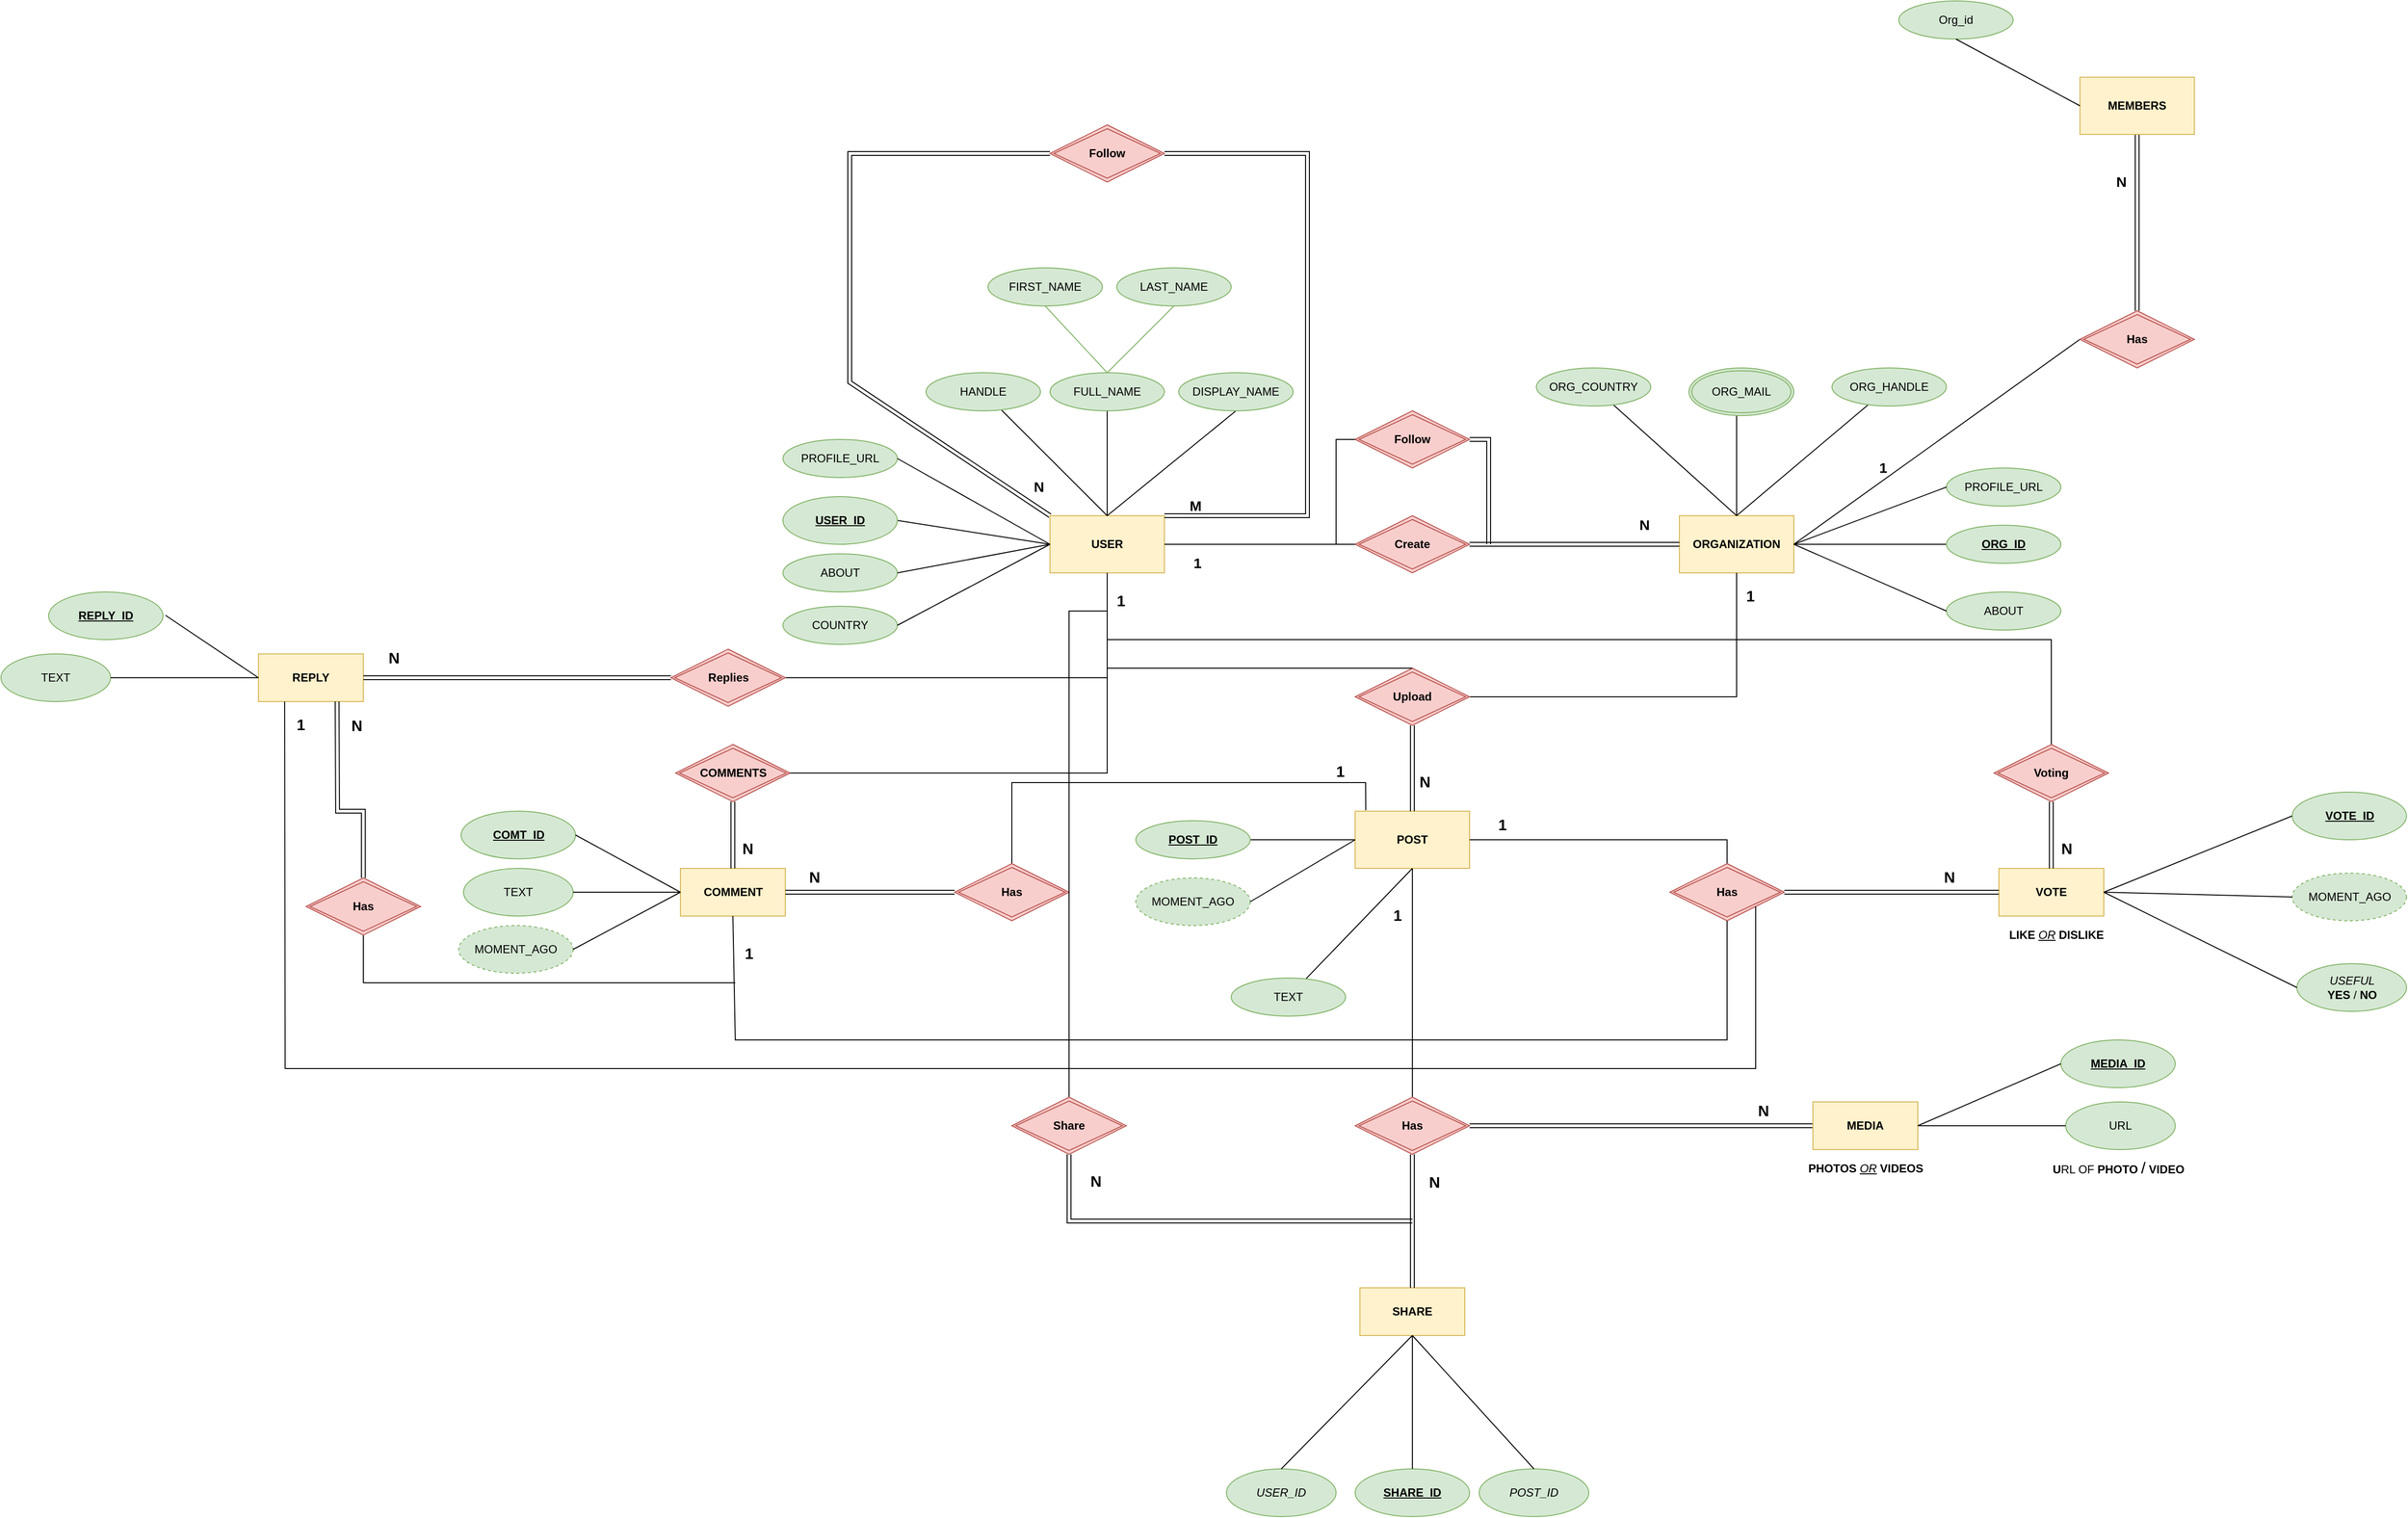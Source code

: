 <mxfile version="21.1.4" type="github">
  <diagram name="Page-1" id="ovaMx1BlKtIJrgPWmryp">
    <mxGraphModel dx="3620" dy="831" grid="1" gridSize="10" guides="1" tooltips="1" connect="1" arrows="1" fold="1" page="1" pageScale="1" pageWidth="1700" pageHeight="1100" background="none" math="0" shadow="0">
      <root>
        <mxCell id="0" />
        <mxCell id="1" parent="0" />
        <mxCell id="cWptr_9K2KnEI4ltxLWX-1" value="USER" style="rounded=0;whiteSpace=wrap;html=1;fillColor=#fff2cc;strokeColor=#d6b656;fontStyle=1" parent="1" vertex="1">
          <mxGeometry x="300" y="560" width="120" height="60" as="geometry" />
        </mxCell>
        <mxCell id="cWptr_9K2KnEI4ltxLWX-2" value="" style="endArrow=none;html=1;rounded=0;" parent="1" target="cWptr_9K2KnEI4ltxLWX-3" edge="1">
          <mxGeometry width="50" height="50" relative="1" as="geometry">
            <mxPoint x="360" y="560" as="sourcePoint" />
            <mxPoint x="360" y="490" as="targetPoint" />
          </mxGeometry>
        </mxCell>
        <mxCell id="cWptr_9K2KnEI4ltxLWX-3" value="FULL_NAME" style="ellipse;whiteSpace=wrap;html=1;fillColor=#d5e8d4;strokeColor=#82b366;" parent="1" vertex="1">
          <mxGeometry x="300" y="410" width="120" height="40" as="geometry" />
        </mxCell>
        <mxCell id="cWptr_9K2KnEI4ltxLWX-4" value="" style="endArrow=none;html=1;rounded=0;exitX=0.5;exitY=0;exitDx=0;exitDy=0;" parent="1" source="cWptr_9K2KnEI4ltxLWX-1" target="cWptr_9K2KnEI4ltxLWX-5" edge="1">
          <mxGeometry width="50" height="50" relative="1" as="geometry">
            <mxPoint x="190" y="610" as="sourcePoint" />
            <mxPoint x="190" y="540" as="targetPoint" />
          </mxGeometry>
        </mxCell>
        <mxCell id="cWptr_9K2KnEI4ltxLWX-5" value="HANDLE" style="ellipse;whiteSpace=wrap;html=1;fillColor=#d5e8d4;strokeColor=#82b366;" parent="1" vertex="1">
          <mxGeometry x="170" y="410" width="120" height="40" as="geometry" />
        </mxCell>
        <mxCell id="cWptr_9K2KnEI4ltxLWX-6" value="" style="endArrow=none;html=1;rounded=0;entryX=0.5;entryY=1;entryDx=0;entryDy=0;" parent="1" target="cWptr_9K2KnEI4ltxLWX-7" edge="1">
          <mxGeometry width="50" height="50" relative="1" as="geometry">
            <mxPoint x="360" y="560" as="sourcePoint" />
            <mxPoint x="488.444" y="448.665" as="targetPoint" />
          </mxGeometry>
        </mxCell>
        <mxCell id="cWptr_9K2KnEI4ltxLWX-7" value="DISPLAY_NAME" style="ellipse;whiteSpace=wrap;html=1;fillColor=#d5e8d4;strokeColor=#82b366;" parent="1" vertex="1">
          <mxGeometry x="435" y="410" width="120" height="40" as="geometry" />
        </mxCell>
        <mxCell id="cWptr_9K2KnEI4ltxLWX-9" value="ORGANIZATION" style="rounded=0;whiteSpace=wrap;html=1;fillColor=#fff2cc;strokeColor=#d6b656;fontStyle=1" parent="1" vertex="1">
          <mxGeometry x="960" y="560" width="120" height="60" as="geometry" />
        </mxCell>
        <mxCell id="cWptr_9K2KnEI4ltxLWX-15" value="" style="endArrow=none;html=1;rounded=0;entryX=1;entryY=0.5;entryDx=0;entryDy=0;exitX=0;exitY=0.5;exitDx=0;exitDy=0;" parent="1" source="cWptr_9K2KnEI4ltxLWX-1" target="cWptr_9K2KnEI4ltxLWX-98" edge="1">
          <mxGeometry width="50" height="50" relative="1" as="geometry">
            <mxPoint x="290" y="590" as="sourcePoint" />
            <mxPoint x="140" y="560" as="targetPoint" />
          </mxGeometry>
        </mxCell>
        <mxCell id="cWptr_9K2KnEI4ltxLWX-17" value="" style="endArrow=none;html=1;rounded=0;" parent="1" target="cWptr_9K2KnEI4ltxLWX-18" edge="1">
          <mxGeometry width="50" height="50" relative="1" as="geometry">
            <mxPoint x="1020" y="560" as="sourcePoint" />
            <mxPoint x="880" y="490" as="targetPoint" />
          </mxGeometry>
        </mxCell>
        <mxCell id="cWptr_9K2KnEI4ltxLWX-18" value="ORG_COUNTRY" style="ellipse;whiteSpace=wrap;html=1;fillColor=#d5e8d4;strokeColor=#82b366;" parent="1" vertex="1">
          <mxGeometry x="810" y="405" width="120" height="40" as="geometry" />
        </mxCell>
        <mxCell id="cWptr_9K2KnEI4ltxLWX-19" value="" style="endArrow=none;html=1;rounded=0;exitX=0.5;exitY=0;exitDx=0;exitDy=0;" parent="1" source="cWptr_9K2KnEI4ltxLWX-9" edge="1">
          <mxGeometry width="50" height="50" relative="1" as="geometry">
            <mxPoint x="1020" y="550" as="sourcePoint" />
            <mxPoint x="1020" y="450" as="targetPoint" />
          </mxGeometry>
        </mxCell>
        <mxCell id="cWptr_9K2KnEI4ltxLWX-21" value="" style="endArrow=none;html=1;rounded=0;exitX=0.5;exitY=0;exitDx=0;exitDy=0;" parent="1" source="cWptr_9K2KnEI4ltxLWX-9" target="cWptr_9K2KnEI4ltxLWX-22" edge="1">
          <mxGeometry width="50" height="50" relative="1" as="geometry">
            <mxPoint x="620" y="570" as="sourcePoint" />
            <mxPoint x="760" y="500" as="targetPoint" />
          </mxGeometry>
        </mxCell>
        <mxCell id="cWptr_9K2KnEI4ltxLWX-22" value="ORG_HANDLE" style="ellipse;whiteSpace=wrap;html=1;fillColor=#d5e8d4;strokeColor=#82b366;" parent="1" vertex="1">
          <mxGeometry x="1120" y="405" width="120" height="40" as="geometry" />
        </mxCell>
        <mxCell id="cWptr_9K2KnEI4ltxLWX-25" value="" style="endArrow=none;html=1;rounded=0;entryX=0;entryY=0.5;entryDx=0;entryDy=0;exitX=1;exitY=0.5;exitDx=0;exitDy=0;" parent="1" source="cWptr_9K2KnEI4ltxLWX-9" target="cWptr_9K2KnEI4ltxLWX-26" edge="1">
          <mxGeometry width="50" height="50" relative="1" as="geometry">
            <mxPoint x="1130" y="580" as="sourcePoint" />
            <mxPoint x="1130" y="930" as="targetPoint" />
          </mxGeometry>
        </mxCell>
        <mxCell id="cWptr_9K2KnEI4ltxLWX-26" value="&lt;u&gt;ORG_ID&lt;/u&gt;" style="ellipse;whiteSpace=wrap;html=1;fillColor=#d5e8d4;strokeColor=#82b366;fontStyle=1" parent="1" vertex="1">
          <mxGeometry x="1240" y="570" width="120" height="40" as="geometry" />
        </mxCell>
        <mxCell id="cWptr_9K2KnEI4ltxLWX-49" value="POST" style="rounded=0;whiteSpace=wrap;html=1;fillColor=#fff2cc;strokeColor=#d6b656;fontStyle=1" parent="1" vertex="1">
          <mxGeometry x="620" y="870" width="120" height="60" as="geometry" />
        </mxCell>
        <mxCell id="cWptr_9K2KnEI4ltxLWX-50" value="" style="endArrow=none;html=1;rounded=0;entryX=1;entryY=0.5;entryDx=0;entryDy=0;exitX=0;exitY=0.5;exitDx=0;exitDy=0;" parent="1" target="cWptr_9K2KnEI4ltxLWX-51" edge="1">
          <mxGeometry width="50" height="50" relative="1" as="geometry">
            <mxPoint x="620" y="900" as="sourcePoint" />
            <mxPoint x="660" y="1100" as="targetPoint" />
          </mxGeometry>
        </mxCell>
        <mxCell id="cWptr_9K2KnEI4ltxLWX-51" value="&lt;u&gt;POST_ID&lt;/u&gt;" style="ellipse;whiteSpace=wrap;html=1;fillColor=#d5e8d4;strokeColor=#82b366;fontStyle=1" parent="1" vertex="1">
          <mxGeometry x="390" y="880" width="120" height="40" as="geometry" />
        </mxCell>
        <mxCell id="cWptr_9K2KnEI4ltxLWX-54" value="" style="endArrow=none;html=1;rounded=0;exitX=0.5;exitY=1;exitDx=0;exitDy=0;" parent="1" source="cWptr_9K2KnEI4ltxLWX-49" target="cWptr_9K2KnEI4ltxLWX-55" edge="1">
          <mxGeometry width="50" height="50" relative="1" as="geometry">
            <mxPoint x="880" y="1050" as="sourcePoint" />
            <mxPoint x="820" y="1030" as="targetPoint" />
          </mxGeometry>
        </mxCell>
        <mxCell id="cWptr_9K2KnEI4ltxLWX-55" value="TEXT" style="ellipse;whiteSpace=wrap;html=1;fillColor=#d5e8d4;strokeColor=#82b366;" parent="1" vertex="1">
          <mxGeometry x="490" y="1045" width="120" height="40" as="geometry" />
        </mxCell>
        <mxCell id="cWptr_9K2KnEI4ltxLWX-64" value="" style="endArrow=none;html=1;rounded=0;exitX=1;exitY=0.5;exitDx=0;exitDy=0;" parent="1" source="cWptr_9K2KnEI4ltxLWX-79" edge="1">
          <mxGeometry width="50" height="50" relative="1" as="geometry">
            <mxPoint x="610" y="750" as="sourcePoint" />
            <mxPoint x="1020" y="620" as="targetPoint" />
            <Array as="points">
              <mxPoint x="1020" y="750" />
            </Array>
          </mxGeometry>
        </mxCell>
        <mxCell id="cWptr_9K2KnEI4ltxLWX-69" value="ORG_MAIL" style="ellipse;shape=doubleEllipse;margin=3;whiteSpace=wrap;html=1;align=center;fillColor=#d5e8d4;strokeColor=#82b366;" parent="1" vertex="1">
          <mxGeometry x="970" y="405" width="110" height="50" as="geometry" />
        </mxCell>
        <mxCell id="cWptr_9K2KnEI4ltxLWX-70" value="" style="shape=link;html=1;rounded=0;exitX=1;exitY=0.5;exitDx=0;exitDy=0;" parent="1" source="cWptr_9K2KnEI4ltxLWX-81" edge="1">
          <mxGeometry relative="1" as="geometry">
            <mxPoint x="850" y="590" as="sourcePoint" />
            <mxPoint x="960" y="590" as="targetPoint" />
          </mxGeometry>
        </mxCell>
        <mxCell id="cWptr_9K2KnEI4ltxLWX-71" value="N" style="resizable=0;html=1;whiteSpace=wrap;align=right;verticalAlign=bottom;fontSize=15;fontStyle=1" parent="cWptr_9K2KnEI4ltxLWX-70" connectable="0" vertex="1">
          <mxGeometry x="1" relative="1" as="geometry">
            <mxPoint x="-30" y="-10" as="offset" />
          </mxGeometry>
        </mxCell>
        <mxCell id="cWptr_9K2KnEI4ltxLWX-72" value="" style="shape=link;html=1;rounded=0;exitX=0.5;exitY=1;exitDx=0;exitDy=0;entryX=0.5;entryY=0;entryDx=0;entryDy=0;" parent="1" source="cWptr_9K2KnEI4ltxLWX-79" target="cWptr_9K2KnEI4ltxLWX-49" edge="1">
          <mxGeometry relative="1" as="geometry">
            <mxPoint x="680" y="800" as="sourcePoint" />
            <mxPoint x="900" y="850" as="targetPoint" />
          </mxGeometry>
        </mxCell>
        <mxCell id="cWptr_9K2KnEI4ltxLWX-73" value="N" style="resizable=0;html=1;whiteSpace=wrap;align=right;verticalAlign=bottom;fontSize=16;fontStyle=1" parent="cWptr_9K2KnEI4ltxLWX-72" connectable="0" vertex="1">
          <mxGeometry x="1" relative="1" as="geometry">
            <mxPoint x="20" y="-20" as="offset" />
          </mxGeometry>
        </mxCell>
        <mxCell id="cWptr_9K2KnEI4ltxLWX-74" value="FIRST_NAME" style="ellipse;whiteSpace=wrap;html=1;fillColor=#d5e8d4;strokeColor=#82b366;" parent="1" vertex="1">
          <mxGeometry x="235" y="300" width="120" height="40" as="geometry" />
        </mxCell>
        <mxCell id="cWptr_9K2KnEI4ltxLWX-75" value="LAST_NAME" style="ellipse;whiteSpace=wrap;html=1;fillColor=#d5e8d4;strokeColor=#82b366;" parent="1" vertex="1">
          <mxGeometry x="370" y="300" width="120" height="40" as="geometry" />
        </mxCell>
        <mxCell id="cWptr_9K2KnEI4ltxLWX-77" value="" style="endArrow=none;html=1;rounded=0;entryX=0.5;entryY=1;entryDx=0;entryDy=0;exitX=0.5;exitY=0;exitDx=0;exitDy=0;fillColor=#d5e8d4;strokeColor=#82b366;" parent="1" source="cWptr_9K2KnEI4ltxLWX-3" target="cWptr_9K2KnEI4ltxLWX-75" edge="1">
          <mxGeometry width="50" height="50" relative="1" as="geometry">
            <mxPoint x="540" y="350" as="sourcePoint" />
            <mxPoint x="430" y="350" as="targetPoint" />
          </mxGeometry>
        </mxCell>
        <mxCell id="cWptr_9K2KnEI4ltxLWX-78" value="" style="endArrow=none;html=1;rounded=0;entryX=0.5;entryY=1;entryDx=0;entryDy=0;fillColor=#d5e8d4;strokeColor=#82b366;" parent="1" target="cWptr_9K2KnEI4ltxLWX-74" edge="1">
          <mxGeometry width="50" height="50" relative="1" as="geometry">
            <mxPoint x="360" y="410" as="sourcePoint" />
            <mxPoint x="440" y="350" as="targetPoint" />
          </mxGeometry>
        </mxCell>
        <mxCell id="cWptr_9K2KnEI4ltxLWX-79" value="&lt;b&gt;Upload&lt;/b&gt;" style="shape=rhombus;double=1;perimeter=rhombusPerimeter;whiteSpace=wrap;html=1;align=center;fillColor=#f8cecc;strokeColor=#b85450;" parent="1" vertex="1">
          <mxGeometry x="620" y="720" width="120" height="60" as="geometry" />
        </mxCell>
        <mxCell id="cWptr_9K2KnEI4ltxLWX-81" value="Create" style="shape=rhombus;double=1;perimeter=rhombusPerimeter;whiteSpace=wrap;html=1;align=center;fillColor=#f8cecc;strokeColor=#b85450;fontStyle=1" parent="1" vertex="1">
          <mxGeometry x="620" y="560" width="120" height="60" as="geometry" />
        </mxCell>
        <mxCell id="cWptr_9K2KnEI4ltxLWX-83" value="" style="endArrow=none;html=1;rounded=0;exitX=0.5;exitY=1;exitDx=0;exitDy=0;entryX=0.5;entryY=0;entryDx=0;entryDy=0;" parent="1" source="cWptr_9K2KnEI4ltxLWX-1" target="cWptr_9K2KnEI4ltxLWX-79" edge="1">
          <mxGeometry relative="1" as="geometry">
            <mxPoint x="400" y="695" as="sourcePoint" />
            <mxPoint x="560" y="695" as="targetPoint" />
            <Array as="points">
              <mxPoint x="360" y="720" />
            </Array>
          </mxGeometry>
        </mxCell>
        <mxCell id="cWptr_9K2KnEI4ltxLWX-84" value="1" style="resizable=0;html=1;whiteSpace=wrap;align=right;verticalAlign=bottom;fontSize=16;fontStyle=1" parent="cWptr_9K2KnEI4ltxLWX-83" connectable="0" vertex="1">
          <mxGeometry x="1" relative="1" as="geometry">
            <mxPoint x="-300" y="-60" as="offset" />
          </mxGeometry>
        </mxCell>
        <mxCell id="cWptr_9K2KnEI4ltxLWX-85" value="" style="endArrow=none;html=1;rounded=0;exitX=1;exitY=0.5;exitDx=0;exitDy=0;entryX=0;entryY=0.5;entryDx=0;entryDy=0;" parent="1" source="cWptr_9K2KnEI4ltxLWX-1" target="cWptr_9K2KnEI4ltxLWX-81" edge="1">
          <mxGeometry relative="1" as="geometry">
            <mxPoint x="494.62" y="630" as="sourcePoint" />
            <mxPoint x="494.62" y="730" as="targetPoint" />
          </mxGeometry>
        </mxCell>
        <mxCell id="cWptr_9K2KnEI4ltxLWX-86" value="1" style="resizable=0;html=1;whiteSpace=wrap;align=right;verticalAlign=bottom;fontSize=15;fontStyle=1" parent="cWptr_9K2KnEI4ltxLWX-85" connectable="0" vertex="1">
          <mxGeometry x="1" relative="1" as="geometry">
            <mxPoint x="-160" y="30" as="offset" />
          </mxGeometry>
        </mxCell>
        <mxCell id="cWptr_9K2KnEI4ltxLWX-87" value="PROFILE_URL" style="ellipse;whiteSpace=wrap;html=1;fillColor=#d5e8d4;strokeColor=#82b366;" parent="1" vertex="1">
          <mxGeometry x="20" y="480" width="120" height="40" as="geometry" />
        </mxCell>
        <mxCell id="cWptr_9K2KnEI4ltxLWX-88" value="" style="endArrow=none;html=1;rounded=0;entryX=1;entryY=0.5;entryDx=0;entryDy=0;" parent="1" target="cWptr_9K2KnEI4ltxLWX-87" edge="1">
          <mxGeometry width="50" height="50" relative="1" as="geometry">
            <mxPoint x="300" y="590" as="sourcePoint" />
            <mxPoint x="180" y="520" as="targetPoint" />
          </mxGeometry>
        </mxCell>
        <mxCell id="cWptr_9K2KnEI4ltxLWX-89" value="PROFILE_URL" style="ellipse;whiteSpace=wrap;html=1;fillColor=#d5e8d4;strokeColor=#82b366;" parent="1" vertex="1">
          <mxGeometry x="1240" y="510" width="120" height="40" as="geometry" />
        </mxCell>
        <mxCell id="cWptr_9K2KnEI4ltxLWX-90" value="" style="endArrow=none;html=1;rounded=0;entryX=0;entryY=0.5;entryDx=0;entryDy=0;exitX=1;exitY=0.5;exitDx=0;exitDy=0;" parent="1" source="cWptr_9K2KnEI4ltxLWX-9" target="cWptr_9K2KnEI4ltxLWX-89" edge="1">
          <mxGeometry width="50" height="50" relative="1" as="geometry">
            <mxPoint x="1460" y="580" as="sourcePoint" />
            <mxPoint x="1340" y="510" as="targetPoint" />
          </mxGeometry>
        </mxCell>
        <mxCell id="cWptr_9K2KnEI4ltxLWX-91" value="MOMENT_AGO" style="ellipse;whiteSpace=wrap;html=1;align=center;dashed=1;fillColor=#d5e8d4;strokeColor=#82b366;" parent="1" vertex="1">
          <mxGeometry x="390" y="940" width="120" height="50" as="geometry" />
        </mxCell>
        <mxCell id="cWptr_9K2KnEI4ltxLWX-92" value="" style="endArrow=none;html=1;rounded=0;entryX=1;entryY=0.5;entryDx=0;entryDy=0;" parent="1" target="cWptr_9K2KnEI4ltxLWX-91" edge="1">
          <mxGeometry width="50" height="50" relative="1" as="geometry">
            <mxPoint x="620" y="900" as="sourcePoint" />
            <mxPoint x="520" y="910" as="targetPoint" />
          </mxGeometry>
        </mxCell>
        <mxCell id="cWptr_9K2KnEI4ltxLWX-93" value="ABOUT" style="ellipse;whiteSpace=wrap;html=1;fillColor=#d5e8d4;strokeColor=#82b366;" parent="1" vertex="1">
          <mxGeometry x="20" y="600" width="120" height="40" as="geometry" />
        </mxCell>
        <mxCell id="cWptr_9K2KnEI4ltxLWX-94" value="" style="endArrow=none;html=1;rounded=0;entryX=1;entryY=0.5;entryDx=0;entryDy=0;exitX=0;exitY=0.5;exitDx=0;exitDy=0;" parent="1" source="cWptr_9K2KnEI4ltxLWX-1" target="cWptr_9K2KnEI4ltxLWX-93" edge="1">
          <mxGeometry width="50" height="50" relative="1" as="geometry">
            <mxPoint x="300" y="710" as="sourcePoint" />
            <mxPoint x="180" y="640" as="targetPoint" />
          </mxGeometry>
        </mxCell>
        <mxCell id="cWptr_9K2KnEI4ltxLWX-95" value="ABOUT" style="ellipse;whiteSpace=wrap;html=1;fillColor=#d5e8d4;strokeColor=#82b366;" parent="1" vertex="1">
          <mxGeometry x="1240" y="640" width="120" height="40" as="geometry" />
        </mxCell>
        <mxCell id="cWptr_9K2KnEI4ltxLWX-96" value="" style="endArrow=none;html=1;rounded=0;entryX=0;entryY=0.5;entryDx=0;entryDy=0;" parent="1" target="cWptr_9K2KnEI4ltxLWX-95" edge="1">
          <mxGeometry width="50" height="50" relative="1" as="geometry">
            <mxPoint x="1080" y="590" as="sourcePoint" />
            <mxPoint x="1350" y="640" as="targetPoint" />
          </mxGeometry>
        </mxCell>
        <mxCell id="cWptr_9K2KnEI4ltxLWX-97" value="COUNTRY" style="ellipse;whiteSpace=wrap;html=1;fillColor=#d5e8d4;strokeColor=#82b366;" parent="1" vertex="1">
          <mxGeometry x="20" y="655" width="120" height="40" as="geometry" />
        </mxCell>
        <mxCell id="cWptr_9K2KnEI4ltxLWX-98" value="USER_ID" style="ellipse;whiteSpace=wrap;html=1;align=center;fontStyle=5;fillColor=#d5e8d4;strokeColor=#82b366;" parent="1" vertex="1">
          <mxGeometry x="20" y="540" width="120" height="50" as="geometry" />
        </mxCell>
        <mxCell id="cWptr_9K2KnEI4ltxLWX-99" value="" style="endArrow=none;html=1;rounded=0;entryX=1;entryY=0.5;entryDx=0;entryDy=0;" parent="1" target="cWptr_9K2KnEI4ltxLWX-97" edge="1">
          <mxGeometry width="50" height="50" relative="1" as="geometry">
            <mxPoint x="300" y="590" as="sourcePoint" />
            <mxPoint x="150" y="630" as="targetPoint" />
          </mxGeometry>
        </mxCell>
        <mxCell id="p4hdSAo7ATjIJQ8qtVKv-2" value="COMMENT" style="whiteSpace=wrap;html=1;align=center;fontStyle=1;fillColor=#fff2cc;strokeColor=#d6b656;" parent="1" vertex="1">
          <mxGeometry x="-87.5" y="930" width="110" height="50" as="geometry" />
        </mxCell>
        <mxCell id="p4hdSAo7ATjIJQ8qtVKv-3" value="TEXT" style="ellipse;whiteSpace=wrap;html=1;align=center;fontStyle=0;fillColor=#d5e8d4;strokeColor=#82b366;" parent="1" vertex="1">
          <mxGeometry x="-315" y="930" width="115" height="50" as="geometry" />
        </mxCell>
        <mxCell id="p4hdSAo7ATjIJQ8qtVKv-4" value="COMT_ID" style="ellipse;whiteSpace=wrap;html=1;align=center;fontStyle=5;fillColor=#d5e8d4;strokeColor=#82b366;" parent="1" vertex="1">
          <mxGeometry x="-317.5" y="870" width="120" height="50" as="geometry" />
        </mxCell>
        <mxCell id="p4hdSAo7ATjIJQ8qtVKv-6" value="MOMENT_AGO" style="ellipse;whiteSpace=wrap;html=1;align=center;dashed=1;fillColor=#d5e8d4;strokeColor=#82b366;fontStyle=0" parent="1" vertex="1">
          <mxGeometry x="-320" y="990" width="120" height="50" as="geometry" />
        </mxCell>
        <mxCell id="p4hdSAo7ATjIJQ8qtVKv-7" value="" style="endArrow=none;html=1;rounded=0;entryX=0;entryY=0.5;entryDx=0;entryDy=0;exitX=1;exitY=0.5;exitDx=0;exitDy=0;" parent="1" source="p4hdSAo7ATjIJQ8qtVKv-4" target="p4hdSAo7ATjIJQ8qtVKv-2" edge="1">
          <mxGeometry relative="1" as="geometry">
            <mxPoint x="-167.5" y="894.5" as="sourcePoint" />
            <mxPoint x="-7.5" y="894.5" as="targetPoint" />
          </mxGeometry>
        </mxCell>
        <mxCell id="p4hdSAo7ATjIJQ8qtVKv-8" value="" style="endArrow=none;html=1;rounded=0;entryX=0;entryY=0.5;entryDx=0;entryDy=0;exitX=1;exitY=0.5;exitDx=0;exitDy=0;" parent="1" source="p4hdSAo7ATjIJQ8qtVKv-3" target="p4hdSAo7ATjIJQ8qtVKv-2" edge="1">
          <mxGeometry relative="1" as="geometry">
            <mxPoint x="-177.5" y="964.5" as="sourcePoint" />
            <mxPoint x="-92.5" y="960" as="targetPoint" />
          </mxGeometry>
        </mxCell>
        <mxCell id="p4hdSAo7ATjIJQ8qtVKv-10" value="" style="endArrow=none;html=1;rounded=0;entryX=0;entryY=0.5;entryDx=0;entryDy=0;exitX=1;exitY=0.5;exitDx=0;exitDy=0;" parent="1" source="p4hdSAo7ATjIJQ8qtVKv-6" target="p4hdSAo7ATjIJQ8qtVKv-2" edge="1">
          <mxGeometry relative="1" as="geometry">
            <mxPoint x="-170" y="1014.5" as="sourcePoint" />
            <mxPoint x="-85" y="1010" as="targetPoint" />
          </mxGeometry>
        </mxCell>
        <mxCell id="p4hdSAo7ATjIJQ8qtVKv-14" value="COMMENTS" style="shape=rhombus;double=1;perimeter=rhombusPerimeter;whiteSpace=wrap;html=1;align=center;fillColor=#f8cecc;strokeColor=#b85450;fontStyle=1" parent="1" vertex="1">
          <mxGeometry x="-92.5" y="800" width="120" height="60" as="geometry" />
        </mxCell>
        <mxCell id="p4hdSAo7ATjIJQ8qtVKv-15" value="" style="shape=link;html=1;rounded=0;exitX=0.5;exitY=0;exitDx=0;exitDy=0;entryX=0.5;entryY=1;entryDx=0;entryDy=0;" parent="1" source="p4hdSAo7ATjIJQ8qtVKv-2" target="p4hdSAo7ATjIJQ8qtVKv-14" edge="1">
          <mxGeometry relative="1" as="geometry">
            <mxPoint x="50" y="760" as="sourcePoint" />
            <mxPoint x="210" y="760" as="targetPoint" />
          </mxGeometry>
        </mxCell>
        <mxCell id="p4hdSAo7ATjIJQ8qtVKv-16" value="N" style="resizable=0;html=1;whiteSpace=wrap;align=right;verticalAlign=bottom;fontSize=16;fontStyle=1" parent="p4hdSAo7ATjIJQ8qtVKv-15" connectable="0" vertex="1">
          <mxGeometry x="1" relative="1" as="geometry">
            <mxPoint x="23" y="60" as="offset" />
          </mxGeometry>
        </mxCell>
        <mxCell id="p4hdSAo7ATjIJQ8qtVKv-18" value="" style="endArrow=none;html=1;rounded=0;exitX=1;exitY=0.5;exitDx=0;exitDy=0;" parent="1" source="p4hdSAo7ATjIJQ8qtVKv-14" edge="1">
          <mxGeometry relative="1" as="geometry">
            <mxPoint x="30" y="830" as="sourcePoint" />
            <mxPoint x="360" y="720" as="targetPoint" />
            <Array as="points">
              <mxPoint x="330" y="830" />
              <mxPoint x="360" y="830" />
            </Array>
          </mxGeometry>
        </mxCell>
        <mxCell id="p4hdSAo7ATjIJQ8qtVKv-24" value="" style="endArrow=none;html=1;rounded=0;entryX=0.093;entryY=-0.017;entryDx=0;entryDy=0;entryPerimeter=0;exitX=0.5;exitY=0;exitDx=0;exitDy=0;" parent="1" source="p4hdSAo7ATjIJQ8qtVKv-26" target="cWptr_9K2KnEI4ltxLWX-49" edge="1">
          <mxGeometry relative="1" as="geometry">
            <mxPoint x="260" y="880" as="sourcePoint" />
            <mxPoint x="630" y="870" as="targetPoint" />
            <Array as="points">
              <mxPoint x="260" y="840" />
              <mxPoint x="430" y="840" />
              <mxPoint x="631" y="840" />
            </Array>
          </mxGeometry>
        </mxCell>
        <mxCell id="p4hdSAo7ATjIJQ8qtVKv-25" value="1" style="resizable=0;html=1;whiteSpace=wrap;align=right;verticalAlign=bottom;fontSize=16;fontStyle=1" parent="p4hdSAo7ATjIJQ8qtVKv-24" connectable="0" vertex="1">
          <mxGeometry x="1" relative="1" as="geometry">
            <mxPoint x="-21" y="-29" as="offset" />
          </mxGeometry>
        </mxCell>
        <mxCell id="p4hdSAo7ATjIJQ8qtVKv-26" value="Has" style="shape=rhombus;double=1;perimeter=rhombusPerimeter;whiteSpace=wrap;html=1;align=center;fillColor=#f8cecc;strokeColor=#b85450;fontStyle=1" parent="1" vertex="1">
          <mxGeometry x="200" y="925" width="120" height="60" as="geometry" />
        </mxCell>
        <mxCell id="p4hdSAo7ATjIJQ8qtVKv-28" value="" style="shape=link;html=1;rounded=0;exitX=0;exitY=0.5;exitDx=0;exitDy=0;entryX=1;entryY=0.5;entryDx=0;entryDy=0;" parent="1" source="p4hdSAo7ATjIJQ8qtVKv-26" target="p4hdSAo7ATjIJQ8qtVKv-2" edge="1">
          <mxGeometry relative="1" as="geometry">
            <mxPoint x="-22" y="940" as="sourcePoint" />
            <mxPoint x="-22" y="870" as="targetPoint" />
          </mxGeometry>
        </mxCell>
        <mxCell id="p4hdSAo7ATjIJQ8qtVKv-29" value="N" style="resizable=0;html=1;whiteSpace=wrap;align=right;verticalAlign=bottom;fontSize=16;fontStyle=1" parent="p4hdSAo7ATjIJQ8qtVKv-28" connectable="0" vertex="1">
          <mxGeometry x="1" relative="1" as="geometry">
            <mxPoint x="38" y="-5" as="offset" />
          </mxGeometry>
        </mxCell>
        <mxCell id="p4hdSAo7ATjIJQ8qtVKv-30" value="" style="endArrow=none;html=1;rounded=0;entryX=0.5;entryY=0;entryDx=0;entryDy=0;" parent="1" target="p4hdSAo7ATjIJQ8qtVKv-39" edge="1">
          <mxGeometry relative="1" as="geometry">
            <mxPoint x="360" y="690" as="sourcePoint" />
            <mxPoint x="1070" y="800" as="targetPoint" />
            <Array as="points">
              <mxPoint x="390" y="690" />
              <mxPoint x="860" y="690" />
              <mxPoint x="1350" y="690" />
            </Array>
          </mxGeometry>
        </mxCell>
        <mxCell id="p4hdSAo7ATjIJQ8qtVKv-31" value="1" style="resizable=0;html=1;whiteSpace=wrap;align=right;verticalAlign=bottom;fontSize=16;fontStyle=1" parent="p4hdSAo7ATjIJQ8qtVKv-30" connectable="0" vertex="1">
          <mxGeometry x="1" relative="1" as="geometry">
            <mxPoint x="-310" y="-145" as="offset" />
          </mxGeometry>
        </mxCell>
        <mxCell id="p4hdSAo7ATjIJQ8qtVKv-32" value="VOTE" style="whiteSpace=wrap;html=1;align=center;fillColor=#fff2cc;strokeColor=#d6b656;fontStyle=1" parent="1" vertex="1">
          <mxGeometry x="1295" y="930" width="110" height="50" as="geometry" />
        </mxCell>
        <mxCell id="p4hdSAo7ATjIJQ8qtVKv-33" value="&lt;i&gt;USEFUL&lt;/i&gt;&lt;br&gt;&lt;b&gt;YES&amp;nbsp;&lt;/b&gt;/&amp;nbsp;&lt;b&gt;NO&lt;/b&gt;" style="ellipse;whiteSpace=wrap;html=1;align=center;fillColor=#d5e8d4;strokeColor=#82b366;" parent="1" vertex="1">
          <mxGeometry x="1607.5" y="1030" width="115" height="50" as="geometry" />
        </mxCell>
        <mxCell id="p4hdSAo7ATjIJQ8qtVKv-34" value="VOTE_ID" style="ellipse;whiteSpace=wrap;html=1;align=center;fontStyle=5;fillColor=#d5e8d4;strokeColor=#82b366;" parent="1" vertex="1">
          <mxGeometry x="1602.5" y="850" width="120" height="50" as="geometry" />
        </mxCell>
        <mxCell id="p4hdSAo7ATjIJQ8qtVKv-35" value="MOMENT_AGO" style="ellipse;whiteSpace=wrap;html=1;align=center;dashed=1;fillColor=#d5e8d4;strokeColor=#82b366;" parent="1" vertex="1">
          <mxGeometry x="1602.5" y="935" width="120" height="50" as="geometry" />
        </mxCell>
        <mxCell id="p4hdSAo7ATjIJQ8qtVKv-36" value="" style="endArrow=none;html=1;rounded=0;entryX=1;entryY=0.5;entryDx=0;entryDy=0;exitX=0;exitY=0.5;exitDx=0;exitDy=0;" parent="1" source="p4hdSAo7ATjIJQ8qtVKv-34" target="p4hdSAo7ATjIJQ8qtVKv-32" edge="1">
          <mxGeometry relative="1" as="geometry">
            <mxPoint x="1532.5" y="900" as="sourcePoint" />
            <mxPoint x="1672.5" y="930" as="targetPoint" />
          </mxGeometry>
        </mxCell>
        <mxCell id="p4hdSAo7ATjIJQ8qtVKv-37" value="" style="endArrow=none;html=1;rounded=0;entryX=1;entryY=0.5;entryDx=0;entryDy=0;exitX=0;exitY=0.5;exitDx=0;exitDy=0;" parent="1" source="p4hdSAo7ATjIJQ8qtVKv-33" target="p4hdSAo7ATjIJQ8qtVKv-32" edge="1">
          <mxGeometry relative="1" as="geometry">
            <mxPoint x="1582.5" y="1050" as="sourcePoint" />
            <mxPoint x="1290" y="960" as="targetPoint" />
          </mxGeometry>
        </mxCell>
        <mxCell id="p4hdSAo7ATjIJQ8qtVKv-38" value="" style="endArrow=none;html=1;rounded=0;entryX=1;entryY=0.5;entryDx=0;entryDy=0;exitX=0;exitY=0.5;exitDx=0;exitDy=0;" parent="1" source="p4hdSAo7ATjIJQ8qtVKv-35" target="p4hdSAo7ATjIJQ8qtVKv-32" edge="1">
          <mxGeometry relative="1" as="geometry">
            <mxPoint x="1212.5" y="1014.5" as="sourcePoint" />
            <mxPoint x="1297.5" y="1010" as="targetPoint" />
          </mxGeometry>
        </mxCell>
        <mxCell id="p4hdSAo7ATjIJQ8qtVKv-39" value="Voting" style="shape=rhombus;double=1;perimeter=rhombusPerimeter;whiteSpace=wrap;html=1;align=center;fontStyle=1;fillColor=#f8cecc;strokeColor=#b85450;" parent="1" vertex="1">
          <mxGeometry x="1290" y="800" width="120" height="60" as="geometry" />
        </mxCell>
        <mxCell id="p4hdSAo7ATjIJQ8qtVKv-40" value="" style="shape=link;html=1;rounded=0;exitX=0.5;exitY=0;exitDx=0;exitDy=0;entryX=0.5;entryY=1;entryDx=0;entryDy=0;" parent="1" source="p4hdSAo7ATjIJQ8qtVKv-32" target="p4hdSAo7ATjIJQ8qtVKv-39" edge="1">
          <mxGeometry relative="1" as="geometry">
            <mxPoint x="1432.5" y="760" as="sourcePoint" />
            <mxPoint x="1592.5" y="760" as="targetPoint" />
          </mxGeometry>
        </mxCell>
        <mxCell id="p4hdSAo7ATjIJQ8qtVKv-41" value="N" style="resizable=0;html=1;whiteSpace=wrap;align=right;verticalAlign=bottom;fontSize=16;fontStyle=1" parent="p4hdSAo7ATjIJQ8qtVKv-40" connectable="0" vertex="1">
          <mxGeometry x="1" relative="1" as="geometry">
            <mxPoint x="23" y="60" as="offset" />
          </mxGeometry>
        </mxCell>
        <mxCell id="p4hdSAo7ATjIJQ8qtVKv-44" value="" style="endArrow=none;html=1;rounded=0;exitX=1;exitY=0.5;exitDx=0;exitDy=0;entryX=0.5;entryY=0;entryDx=0;entryDy=0;" parent="1" source="cWptr_9K2KnEI4ltxLWX-49" target="p4hdSAo7ATjIJQ8qtVKv-46" edge="1">
          <mxGeometry relative="1" as="geometry">
            <mxPoint x="740" y="899" as="sourcePoint" />
            <mxPoint x="1080" y="900" as="targetPoint" />
            <Array as="points">
              <mxPoint x="1010" y="900" />
            </Array>
          </mxGeometry>
        </mxCell>
        <mxCell id="p4hdSAo7ATjIJQ8qtVKv-45" value="1" style="resizable=0;html=1;whiteSpace=wrap;align=right;verticalAlign=bottom;fontSize=16;fontStyle=1" parent="p4hdSAo7ATjIJQ8qtVKv-44" connectable="0" vertex="1">
          <mxGeometry x="1" relative="1" as="geometry">
            <mxPoint x="-230" y="-30" as="offset" />
          </mxGeometry>
        </mxCell>
        <mxCell id="p4hdSAo7ATjIJQ8qtVKv-46" value="Has" style="shape=rhombus;double=1;perimeter=rhombusPerimeter;whiteSpace=wrap;html=1;align=center;fillColor=#f8cecc;strokeColor=#b85450;fontStyle=1" parent="1" vertex="1">
          <mxGeometry x="950" y="925" width="120" height="60" as="geometry" />
        </mxCell>
        <mxCell id="p4hdSAo7ATjIJQ8qtVKv-47" value="" style="shape=link;html=1;rounded=0;exitX=1;exitY=0.5;exitDx=0;exitDy=0;entryX=0;entryY=0.5;entryDx=0;entryDy=0;" parent="1" source="p4hdSAo7ATjIJQ8qtVKv-46" target="p4hdSAo7ATjIJQ8qtVKv-32" edge="1">
          <mxGeometry relative="1" as="geometry">
            <mxPoint x="1230" y="910" as="sourcePoint" />
            <mxPoint x="1290" y="950" as="targetPoint" />
          </mxGeometry>
        </mxCell>
        <mxCell id="p4hdSAo7ATjIJQ8qtVKv-48" value="N" style="resizable=0;html=1;whiteSpace=wrap;align=right;verticalAlign=bottom;fontSize=16;fontStyle=1" parent="p4hdSAo7ATjIJQ8qtVKv-47" connectable="0" vertex="1">
          <mxGeometry x="1" relative="1" as="geometry">
            <mxPoint x="-45" y="-5" as="offset" />
          </mxGeometry>
        </mxCell>
        <mxCell id="Z67yp4dXI5KX4pz4IDJM-1" value="REPLY" style="whiteSpace=wrap;html=1;align=center;fontStyle=1;fillColor=#fff2cc;strokeColor=#d6b656;" parent="1" vertex="1">
          <mxGeometry x="-530" y="705" width="110" height="50" as="geometry" />
        </mxCell>
        <mxCell id="Z67yp4dXI5KX4pz4IDJM-2" value="" style="endArrow=none;html=1;rounded=0;exitX=1;exitY=0.5;exitDx=0;exitDy=0;" parent="1" source="Z67yp4dXI5KX4pz4IDJM-5" edge="1">
          <mxGeometry relative="1" as="geometry">
            <mxPoint x="40" y="755" as="sourcePoint" />
            <mxPoint x="360" y="730" as="targetPoint" />
            <Array as="points">
              <mxPoint x="220" y="730" />
            </Array>
          </mxGeometry>
        </mxCell>
        <mxCell id="Z67yp4dXI5KX4pz4IDJM-5" value="Replies" style="shape=rhombus;double=1;perimeter=rhombusPerimeter;whiteSpace=wrap;html=1;align=center;fillColor=#f8cecc;strokeColor=#b85450;fontStyle=1" parent="1" vertex="1">
          <mxGeometry x="-97.5" y="700" width="120" height="60" as="geometry" />
        </mxCell>
        <mxCell id="Z67yp4dXI5KX4pz4IDJM-6" value="" style="shape=link;html=1;rounded=0;exitX=0;exitY=0.5;exitDx=0;exitDy=0;entryX=1;entryY=0.5;entryDx=0;entryDy=0;" parent="1" source="Z67yp4dXI5KX4pz4IDJM-5" target="Z67yp4dXI5KX4pz4IDJM-1" edge="1">
          <mxGeometry relative="1" as="geometry">
            <mxPoint x="-22" y="940" as="sourcePoint" />
            <mxPoint x="-22" y="870" as="targetPoint" />
          </mxGeometry>
        </mxCell>
        <mxCell id="Z67yp4dXI5KX4pz4IDJM-7" value="N" style="resizable=0;html=1;whiteSpace=wrap;align=right;verticalAlign=bottom;fontSize=16;fontStyle=1" parent="Z67yp4dXI5KX4pz4IDJM-6" connectable="0" vertex="1">
          <mxGeometry x="1" relative="1" as="geometry">
            <mxPoint x="39" y="-10" as="offset" />
          </mxGeometry>
        </mxCell>
        <mxCell id="Z67yp4dXI5KX4pz4IDJM-8" value="REPLY_ID" style="ellipse;whiteSpace=wrap;html=1;align=center;fontStyle=5;fillColor=#d5e8d4;strokeColor=#82b366;" parent="1" vertex="1">
          <mxGeometry x="-750" y="640" width="120" height="50" as="geometry" />
        </mxCell>
        <mxCell id="Z67yp4dXI5KX4pz4IDJM-9" value="" style="endArrow=none;html=1;rounded=0;entryX=0;entryY=0.5;entryDx=0;entryDy=0;" parent="1" target="Z67yp4dXI5KX4pz4IDJM-1" edge="1">
          <mxGeometry relative="1" as="geometry">
            <mxPoint x="-627.5" y="664.5" as="sourcePoint" />
            <mxPoint x="-547" y="725" as="targetPoint" />
          </mxGeometry>
        </mxCell>
        <mxCell id="Z67yp4dXI5KX4pz4IDJM-10" value="TEXT" style="ellipse;whiteSpace=wrap;html=1;align=center;fontStyle=0;fillColor=#d5e8d4;strokeColor=#82b366;" parent="1" vertex="1">
          <mxGeometry x="-800" y="705" width="115" height="50" as="geometry" />
        </mxCell>
        <mxCell id="Z67yp4dXI5KX4pz4IDJM-11" value="" style="endArrow=none;html=1;rounded=0;entryX=0;entryY=0.5;entryDx=0;entryDy=0;exitX=1;exitY=0.5;exitDx=0;exitDy=0;" parent="1" source="Z67yp4dXI5KX4pz4IDJM-10" target="Z67yp4dXI5KX4pz4IDJM-1" edge="1">
          <mxGeometry relative="1" as="geometry">
            <mxPoint x="-662.5" y="744.5" as="sourcePoint" />
            <mxPoint x="-540.0" y="730" as="targetPoint" />
          </mxGeometry>
        </mxCell>
        <mxCell id="Z67yp4dXI5KX4pz4IDJM-14" value="" style="endArrow=none;html=1;rounded=0;exitX=0.5;exitY=1;exitDx=0;exitDy=0;" parent="1" source="Z67yp4dXI5KX4pz4IDJM-16" edge="1">
          <mxGeometry relative="1" as="geometry">
            <mxPoint x="-460" y="1200" as="sourcePoint" />
            <mxPoint x="-30" y="1050" as="targetPoint" />
            <Array as="points">
              <mxPoint x="-420" y="1050" />
            </Array>
          </mxGeometry>
        </mxCell>
        <mxCell id="Z67yp4dXI5KX4pz4IDJM-16" value="Has" style="shape=rhombus;double=1;perimeter=rhombusPerimeter;whiteSpace=wrap;html=1;align=center;fillColor=#f8cecc;strokeColor=#b85450;fontStyle=1" parent="1" vertex="1">
          <mxGeometry x="-480" y="940" width="120" height="60" as="geometry" />
        </mxCell>
        <mxCell id="Z67yp4dXI5KX4pz4IDJM-17" value="" style="shape=link;html=1;rounded=0;exitX=0.5;exitY=0;exitDx=0;exitDy=0;entryX=0.75;entryY=1;entryDx=0;entryDy=0;" parent="1" source="Z67yp4dXI5KX4pz4IDJM-16" target="Z67yp4dXI5KX4pz4IDJM-1" edge="1">
          <mxGeometry relative="1" as="geometry">
            <mxPoint x="-400" y="858.89" as="sourcePoint" />
            <mxPoint x="-577" y="858.89" as="targetPoint" />
            <Array as="points">
              <mxPoint x="-420" y="870" />
              <mxPoint x="-447" y="870" />
            </Array>
          </mxGeometry>
        </mxCell>
        <mxCell id="Z67yp4dXI5KX4pz4IDJM-18" value="N" style="resizable=0;html=1;whiteSpace=wrap;align=right;verticalAlign=bottom;fontSize=16;fontStyle=1" parent="Z67yp4dXI5KX4pz4IDJM-17" connectable="0" vertex="1">
          <mxGeometry x="1" relative="1" as="geometry">
            <mxPoint x="28" y="36" as="offset" />
          </mxGeometry>
        </mxCell>
        <mxCell id="-vruVM9NbfEZ0vpy5V1d-1" value="" style="endArrow=none;html=1;rounded=0;entryX=0.5;entryY=1;entryDx=0;entryDy=0;exitX=0.5;exitY=1;exitDx=0;exitDy=0;" parent="1" source="p4hdSAo7ATjIJQ8qtVKv-2" target="p4hdSAo7ATjIJQ8qtVKv-46" edge="1">
          <mxGeometry relative="1" as="geometry">
            <mxPoint x="-10" y="1060" as="sourcePoint" />
            <mxPoint x="1030" y="1160" as="targetPoint" />
            <Array as="points">
              <mxPoint x="-30" y="1110" />
              <mxPoint x="430" y="1110" />
              <mxPoint x="1010" y="1110" />
            </Array>
          </mxGeometry>
        </mxCell>
        <mxCell id="-vruVM9NbfEZ0vpy5V1d-2" value="1" style="resizable=0;html=1;whiteSpace=wrap;align=right;verticalAlign=bottom;fontSize=16;fontStyle=1" parent="-vruVM9NbfEZ0vpy5V1d-1" connectable="0" vertex="1">
          <mxGeometry x="1" relative="1" as="geometry">
            <mxPoint x="-1020" y="45" as="offset" />
          </mxGeometry>
        </mxCell>
        <mxCell id="-vruVM9NbfEZ0vpy5V1d-5" value="1" style="resizable=0;html=1;whiteSpace=wrap;align=right;verticalAlign=bottom;fontSize=16;fontStyle=1" parent="1" connectable="0" vertex="1">
          <mxGeometry x="-480.0" y="790.004" as="geometry" />
        </mxCell>
        <mxCell id="-vruVM9NbfEZ0vpy5V1d-6" value="" style="endArrow=none;html=1;rounded=0;exitX=0.25;exitY=1;exitDx=0;exitDy=0;entryX=1;entryY=1;entryDx=0;entryDy=0;" parent="1" source="Z67yp4dXI5KX4pz4IDJM-1" target="p4hdSAo7ATjIJQ8qtVKv-46" edge="1">
          <mxGeometry relative="1" as="geometry">
            <mxPoint x="-590" y="979.17" as="sourcePoint" />
            <mxPoint x="1070" y="1140" as="targetPoint" />
            <Array as="points">
              <mxPoint x="-502" y="1140" />
              <mxPoint x="1040" y="1140" />
            </Array>
          </mxGeometry>
        </mxCell>
        <mxCell id="KrigOX39o-Xlr8WwfD2x-2" value="" style="endArrow=none;html=1;rounded=0;exitX=0.5;exitY=1;exitDx=0;exitDy=0;entryX=0.5;entryY=0;entryDx=0;entryDy=0;" parent="1" source="cWptr_9K2KnEI4ltxLWX-49" target="KrigOX39o-Xlr8WwfD2x-4" edge="1">
          <mxGeometry relative="1" as="geometry">
            <mxPoint x="640" y="1220" as="sourcePoint" />
            <mxPoint x="680" y="1200" as="targetPoint" />
          </mxGeometry>
        </mxCell>
        <mxCell id="KrigOX39o-Xlr8WwfD2x-3" value="1" style="resizable=0;html=1;whiteSpace=wrap;align=right;verticalAlign=bottom;fontSize=16;fontStyle=1" parent="KrigOX39o-Xlr8WwfD2x-2" connectable="0" vertex="1">
          <mxGeometry x="1" relative="1" as="geometry">
            <mxPoint x="-10" y="-180" as="offset" />
          </mxGeometry>
        </mxCell>
        <mxCell id="KrigOX39o-Xlr8WwfD2x-4" value="Has" style="shape=rhombus;double=1;perimeter=rhombusPerimeter;whiteSpace=wrap;html=1;align=center;fillColor=#f8cecc;strokeColor=#b85450;fontStyle=1" parent="1" vertex="1">
          <mxGeometry x="620" y="1170" width="120" height="60" as="geometry" />
        </mxCell>
        <mxCell id="KrigOX39o-Xlr8WwfD2x-5" value="" style="shape=link;html=1;rounded=0;exitX=1;exitY=0.5;exitDx=0;exitDy=0;entryX=0;entryY=0.5;entryDx=0;entryDy=0;" parent="1" source="KrigOX39o-Xlr8WwfD2x-4" target="KrigOX39o-Xlr8WwfD2x-7" edge="1">
          <mxGeometry relative="1" as="geometry">
            <mxPoint x="750" y="1199.64" as="sourcePoint" />
            <mxPoint x="1090" y="1200" as="targetPoint" />
          </mxGeometry>
        </mxCell>
        <mxCell id="KrigOX39o-Xlr8WwfD2x-6" value="N" style="resizable=0;html=1;whiteSpace=wrap;align=right;verticalAlign=bottom;fontSize=16;fontStyle=1" parent="KrigOX39o-Xlr8WwfD2x-5" connectable="0" vertex="1">
          <mxGeometry x="1" relative="1" as="geometry">
            <mxPoint x="-45" y="-5" as="offset" />
          </mxGeometry>
        </mxCell>
        <mxCell id="KrigOX39o-Xlr8WwfD2x-7" value="MEDIA" style="whiteSpace=wrap;html=1;align=center;fillColor=#fff2cc;strokeColor=#d6b656;fontStyle=1" parent="1" vertex="1">
          <mxGeometry x="1100" y="1175" width="110" height="50" as="geometry" />
        </mxCell>
        <mxCell id="KrigOX39o-Xlr8WwfD2x-8" value="&lt;b&gt;PHOTOS&lt;/b&gt; &lt;i&gt;&lt;u&gt;OR&lt;/u&gt;&lt;/i&gt; &lt;b&gt;VIDEOS&lt;/b&gt;" style="text;html=1;align=center;verticalAlign=middle;resizable=0;points=[];autosize=1;strokeColor=none;fillColor=none;" parent="1" vertex="1">
          <mxGeometry x="1085" y="1230" width="140" height="30" as="geometry" />
        </mxCell>
        <mxCell id="KrigOX39o-Xlr8WwfD2x-9" value="MEDIA_ID" style="ellipse;whiteSpace=wrap;html=1;align=center;fontStyle=5;fillColor=#d5e8d4;strokeColor=#82b366;" parent="1" vertex="1">
          <mxGeometry x="1360" y="1110" width="120" height="50" as="geometry" />
        </mxCell>
        <mxCell id="KrigOX39o-Xlr8WwfD2x-10" value="" style="endArrow=none;html=1;rounded=0;entryX=1;entryY=0.5;entryDx=0;entryDy=0;exitX=0;exitY=0.5;exitDx=0;exitDy=0;" parent="1" source="KrigOX39o-Xlr8WwfD2x-9" target="KrigOX39o-Xlr8WwfD2x-7" edge="1">
          <mxGeometry relative="1" as="geometry">
            <mxPoint x="1367.5" y="1150" as="sourcePoint" />
            <mxPoint x="1240" y="1205" as="targetPoint" />
          </mxGeometry>
        </mxCell>
        <mxCell id="KrigOX39o-Xlr8WwfD2x-12" value="&lt;b&gt;LIKE &lt;/b&gt;&lt;u style=&quot;&quot;&gt;&lt;i style=&quot;&quot;&gt;OR&lt;/i&gt;&lt;/u&gt;&lt;b&gt; DISLIKE&lt;/b&gt;" style="text;html=1;align=center;verticalAlign=middle;resizable=0;points=[];autosize=1;strokeColor=none;fillColor=none;" parent="1" vertex="1">
          <mxGeometry x="1295" y="985" width="120" height="30" as="geometry" />
        </mxCell>
        <mxCell id="KrigOX39o-Xlr8WwfD2x-13" value="URL" style="ellipse;whiteSpace=wrap;html=1;align=center;fillColor=#d5e8d4;strokeColor=#82b366;" parent="1" vertex="1">
          <mxGeometry x="1365" y="1175" width="115" height="50" as="geometry" />
        </mxCell>
        <mxCell id="KrigOX39o-Xlr8WwfD2x-14" value="" style="endArrow=none;html=1;rounded=0;entryX=1;entryY=0.5;entryDx=0;entryDy=0;exitX=0;exitY=0.5;exitDx=0;exitDy=0;" parent="1" source="KrigOX39o-Xlr8WwfD2x-13" target="KrigOX39o-Xlr8WwfD2x-7" edge="1">
          <mxGeometry relative="1" as="geometry">
            <mxPoint x="1360" y="1145" as="sourcePoint" />
            <mxPoint x="1220" y="1210" as="targetPoint" />
          </mxGeometry>
        </mxCell>
        <mxCell id="KrigOX39o-Xlr8WwfD2x-15" value="&lt;b&gt;U&lt;/b&gt;RL OF &lt;b&gt;PHOTO&lt;/b&gt;&amp;nbsp;&lt;font style=&quot;font-size: 17px;&quot;&gt;/&lt;/font&gt;&amp;nbsp;&lt;b&gt;VIDEO&lt;/b&gt;" style="text;html=1;align=center;verticalAlign=middle;resizable=0;points=[];autosize=1;strokeColor=none;fillColor=none;" parent="1" vertex="1">
          <mxGeometry x="1340" y="1230" width="160" height="30" as="geometry" />
        </mxCell>
        <mxCell id="KrigOX39o-Xlr8WwfD2x-16" value="SHARE" style="whiteSpace=wrap;html=1;align=center;fillColor=#fff2cc;strokeColor=#d6b656;fontStyle=1" parent="1" vertex="1">
          <mxGeometry x="625" y="1370" width="110" height="50" as="geometry" />
        </mxCell>
        <mxCell id="KrigOX39o-Xlr8WwfD2x-17" value="" style="shape=link;html=1;rounded=0;exitX=0.5;exitY=1;exitDx=0;exitDy=0;entryX=0.5;entryY=0;entryDx=0;entryDy=0;" parent="1" source="KrigOX39o-Xlr8WwfD2x-4" target="KrigOX39o-Xlr8WwfD2x-16" edge="1">
          <mxGeometry relative="1" as="geometry">
            <mxPoint x="750" y="1210" as="sourcePoint" />
            <mxPoint x="1110" y="1210" as="targetPoint" />
          </mxGeometry>
        </mxCell>
        <mxCell id="KrigOX39o-Xlr8WwfD2x-18" value="N" style="resizable=0;html=1;whiteSpace=wrap;align=right;verticalAlign=bottom;fontSize=16;fontStyle=1" parent="KrigOX39o-Xlr8WwfD2x-17" connectable="0" vertex="1">
          <mxGeometry x="1" relative="1" as="geometry">
            <mxPoint x="30" y="-100" as="offset" />
          </mxGeometry>
        </mxCell>
        <mxCell id="KrigOX39o-Xlr8WwfD2x-19" value="" style="endArrow=none;html=1;rounded=0;entryX=0.5;entryY=0;entryDx=0;entryDy=0;" parent="1" target="KrigOX39o-Xlr8WwfD2x-21" edge="1">
          <mxGeometry relative="1" as="geometry">
            <mxPoint x="360" y="660" as="sourcePoint" />
            <mxPoint x="320" y="1170" as="targetPoint" />
            <Array as="points">
              <mxPoint x="320" y="660" />
            </Array>
          </mxGeometry>
        </mxCell>
        <mxCell id="KrigOX39o-Xlr8WwfD2x-21" value="&lt;b&gt;Share&lt;/b&gt;" style="shape=rhombus;double=1;perimeter=rhombusPerimeter;whiteSpace=wrap;html=1;align=center;fillColor=#f8cecc;strokeColor=#b85450;" parent="1" vertex="1">
          <mxGeometry x="260" y="1170" width="120" height="60" as="geometry" />
        </mxCell>
        <mxCell id="KrigOX39o-Xlr8WwfD2x-22" value="" style="shape=link;html=1;rounded=0;" parent="1" edge="1">
          <mxGeometry relative="1" as="geometry">
            <mxPoint x="320" y="1230" as="sourcePoint" />
            <mxPoint x="680" y="1300" as="targetPoint" />
            <Array as="points">
              <mxPoint x="320" y="1300" />
            </Array>
          </mxGeometry>
        </mxCell>
        <mxCell id="KrigOX39o-Xlr8WwfD2x-24" value="N" style="resizable=0;html=1;whiteSpace=wrap;align=right;verticalAlign=bottom;fontSize=16;fontStyle=1" parent="1" connectable="0" vertex="1">
          <mxGeometry x="700" y="1280" as="geometry">
            <mxPoint x="-345" y="-11" as="offset" />
          </mxGeometry>
        </mxCell>
        <mxCell id="KrigOX39o-Xlr8WwfD2x-26" value="SHARE_ID" style="ellipse;whiteSpace=wrap;html=1;align=center;fontStyle=5;fillColor=#d5e8d4;strokeColor=#82b366;" parent="1" vertex="1">
          <mxGeometry x="620" y="1560" width="120" height="50" as="geometry" />
        </mxCell>
        <mxCell id="KrigOX39o-Xlr8WwfD2x-27" value="" style="endArrow=none;html=1;rounded=0;entryX=0.5;entryY=1;entryDx=0;entryDy=0;exitX=0.5;exitY=0;exitDx=0;exitDy=0;" parent="1" source="KrigOX39o-Xlr8WwfD2x-26" target="KrigOX39o-Xlr8WwfD2x-16" edge="1">
          <mxGeometry relative="1" as="geometry">
            <mxPoint x="627.5" y="1600" as="sourcePoint" />
            <mxPoint x="470" y="1650" as="targetPoint" />
          </mxGeometry>
        </mxCell>
        <mxCell id="KrigOX39o-Xlr8WwfD2x-30" value="&lt;i&gt;USER_ID&lt;/i&gt;" style="ellipse;whiteSpace=wrap;html=1;align=center;fillColor=#d5e8d4;strokeColor=#82b366;" parent="1" vertex="1">
          <mxGeometry x="485" y="1560" width="115" height="50" as="geometry" />
        </mxCell>
        <mxCell id="KrigOX39o-Xlr8WwfD2x-31" value="" style="endArrow=none;html=1;rounded=0;entryX=0.5;entryY=1;entryDx=0;entryDy=0;exitX=0.5;exitY=0;exitDx=0;exitDy=0;" parent="1" source="KrigOX39o-Xlr8WwfD2x-30" target="KrigOX39o-Xlr8WwfD2x-16" edge="1">
          <mxGeometry relative="1" as="geometry">
            <mxPoint x="480" y="1530" as="sourcePoint" />
            <mxPoint x="330" y="1585" as="targetPoint" />
          </mxGeometry>
        </mxCell>
        <mxCell id="KrigOX39o-Xlr8WwfD2x-32" value="&lt;i&gt;POST_ID&lt;/i&gt;" style="ellipse;whiteSpace=wrap;html=1;align=center;fillColor=#d5e8d4;strokeColor=#82b366;" parent="1" vertex="1">
          <mxGeometry x="750" y="1560" width="115" height="50" as="geometry" />
        </mxCell>
        <mxCell id="KrigOX39o-Xlr8WwfD2x-33" value="" style="endArrow=none;html=1;rounded=0;exitX=0.5;exitY=0;exitDx=0;exitDy=0;entryX=0.5;entryY=1;entryDx=0;entryDy=0;" parent="1" source="KrigOX39o-Xlr8WwfD2x-32" target="KrigOX39o-Xlr8WwfD2x-16" edge="1">
          <mxGeometry relative="1" as="geometry">
            <mxPoint x="860" y="1510" as="sourcePoint" />
            <mxPoint x="680" y="1420" as="targetPoint" />
          </mxGeometry>
        </mxCell>
        <mxCell id="KrigOX39o-Xlr8WwfD2x-40" value="Follow" style="shape=rhombus;double=1;perimeter=rhombusPerimeter;whiteSpace=wrap;html=1;align=center;fillColor=#f8cecc;strokeColor=#b85450;fontStyle=1" parent="1" vertex="1">
          <mxGeometry x="620" y="450" width="120" height="60" as="geometry" />
        </mxCell>
        <mxCell id="KrigOX39o-Xlr8WwfD2x-41" value="" style="endArrow=none;html=1;rounded=0;entryX=0;entryY=0.5;entryDx=0;entryDy=0;" parent="1" target="KrigOX39o-Xlr8WwfD2x-40" edge="1">
          <mxGeometry relative="1" as="geometry">
            <mxPoint x="600" y="590" as="sourcePoint" />
            <mxPoint x="520" y="470" as="targetPoint" />
            <Array as="points">
              <mxPoint x="600" y="480" />
            </Array>
          </mxGeometry>
        </mxCell>
        <mxCell id="KrigOX39o-Xlr8WwfD2x-43" value="" style="shape=link;html=1;rounded=0;exitX=1;exitY=0.5;exitDx=0;exitDy=0;" parent="1" source="KrigOX39o-Xlr8WwfD2x-40" edge="1">
          <mxGeometry relative="1" as="geometry">
            <mxPoint x="750" y="600" as="sourcePoint" />
            <mxPoint x="760" y="590" as="targetPoint" />
            <Array as="points">
              <mxPoint x="760" y="480" />
            </Array>
          </mxGeometry>
        </mxCell>
        <mxCell id="KrigOX39o-Xlr8WwfD2x-50" value="Follow" style="shape=rhombus;double=1;perimeter=rhombusPerimeter;whiteSpace=wrap;html=1;align=center;fillColor=#f8cecc;strokeColor=#b85450;fontStyle=1" parent="1" vertex="1">
          <mxGeometry x="300" y="150" width="120" height="60" as="geometry" />
        </mxCell>
        <mxCell id="KrigOX39o-Xlr8WwfD2x-51" value="" style="shape=link;html=1;rounded=0;exitX=1;exitY=0;exitDx=0;exitDy=0;entryX=1;entryY=0.5;entryDx=0;entryDy=0;" parent="1" source="cWptr_9K2KnEI4ltxLWX-1" target="KrigOX39o-Xlr8WwfD2x-50" edge="1">
          <mxGeometry relative="1" as="geometry">
            <mxPoint x="590" y="360" as="sourcePoint" />
            <mxPoint x="470" y="180" as="targetPoint" />
            <Array as="points">
              <mxPoint x="570" y="560" />
              <mxPoint x="570" y="180" />
            </Array>
          </mxGeometry>
        </mxCell>
        <mxCell id="KrigOX39o-Xlr8WwfD2x-52" value="M" style="resizable=0;html=1;whiteSpace=wrap;align=right;verticalAlign=bottom;fontSize=15;fontStyle=1" parent="KrigOX39o-Xlr8WwfD2x-51" connectable="0" vertex="1">
          <mxGeometry x="1" relative="1" as="geometry">
            <mxPoint x="40" y="380" as="offset" />
          </mxGeometry>
        </mxCell>
        <mxCell id="KrigOX39o-Xlr8WwfD2x-53" value="" style="shape=link;html=1;rounded=0;exitX=0;exitY=0.5;exitDx=0;exitDy=0;entryX=0;entryY=0;entryDx=0;entryDy=0;" parent="1" source="KrigOX39o-Xlr8WwfD2x-50" target="cWptr_9K2KnEI4ltxLWX-1" edge="1">
          <mxGeometry relative="1" as="geometry">
            <mxPoint x="750" y="600" as="sourcePoint" />
            <mxPoint x="140" y="470" as="targetPoint" />
            <Array as="points">
              <mxPoint x="90" y="180" />
              <mxPoint x="90" y="420" />
            </Array>
          </mxGeometry>
        </mxCell>
        <mxCell id="KrigOX39o-Xlr8WwfD2x-54" value="N" style="resizable=0;html=1;whiteSpace=wrap;align=right;verticalAlign=bottom;fontSize=15;fontStyle=1" parent="KrigOX39o-Xlr8WwfD2x-53" connectable="0" vertex="1">
          <mxGeometry x="1" relative="1" as="geometry">
            <mxPoint x="-5" y="-20" as="offset" />
          </mxGeometry>
        </mxCell>
        <mxCell id="09r3FnNaY80dHpQZaFdH-3" value="" style="endArrow=none;html=1;rounded=0;entryX=0;entryY=0.5;entryDx=0;entryDy=0;" parent="1" target="09r3FnNaY80dHpQZaFdH-5" edge="1">
          <mxGeometry relative="1" as="geometry">
            <mxPoint x="1080" y="590" as="sourcePoint" />
            <mxPoint x="1415" y="390" as="targetPoint" />
          </mxGeometry>
        </mxCell>
        <mxCell id="09r3FnNaY80dHpQZaFdH-4" value="1" style="resizable=0;html=1;whiteSpace=wrap;align=right;verticalAlign=bottom;fontSize=15;fontStyle=1" parent="09r3FnNaY80dHpQZaFdH-3" connectable="0" vertex="1">
          <mxGeometry x="1" relative="1" as="geometry">
            <mxPoint x="-200" y="145" as="offset" />
          </mxGeometry>
        </mxCell>
        <mxCell id="09r3FnNaY80dHpQZaFdH-5" value="Has" style="shape=rhombus;double=1;perimeter=rhombusPerimeter;whiteSpace=wrap;html=1;align=center;fillColor=#f8cecc;strokeColor=#b85450;fontStyle=1" parent="1" vertex="1">
          <mxGeometry x="1380" y="345" width="120" height="60" as="geometry" />
        </mxCell>
        <mxCell id="09r3FnNaY80dHpQZaFdH-6" value="" style="shape=link;html=1;rounded=0;exitX=0.5;exitY=0;exitDx=0;exitDy=0;entryX=0.5;entryY=1;entryDx=0;entryDy=0;" parent="1" source="09r3FnNaY80dHpQZaFdH-5" target="09r3FnNaY80dHpQZaFdH-8" edge="1">
          <mxGeometry relative="1" as="geometry">
            <mxPoint x="1500" y="424.41" as="sourcePoint" />
            <mxPoint x="1440" y="180" as="targetPoint" />
          </mxGeometry>
        </mxCell>
        <mxCell id="09r3FnNaY80dHpQZaFdH-7" value="N" style="resizable=0;html=1;whiteSpace=wrap;align=right;verticalAlign=bottom;fontSize=15;fontStyle=1" parent="09r3FnNaY80dHpQZaFdH-6" connectable="0" vertex="1">
          <mxGeometry x="1" relative="1" as="geometry">
            <mxPoint x="-10" y="60" as="offset" />
          </mxGeometry>
        </mxCell>
        <mxCell id="09r3FnNaY80dHpQZaFdH-8" value="MEMBERS" style="rounded=0;whiteSpace=wrap;html=1;fillColor=#fff2cc;strokeColor=#d6b656;fontStyle=1" parent="1" vertex="1">
          <mxGeometry x="1380" y="100" width="120" height="60" as="geometry" />
        </mxCell>
        <mxCell id="09r3FnNaY80dHpQZaFdH-9" value="Org_id" style="ellipse;whiteSpace=wrap;html=1;fillColor=#d5e8d4;strokeColor=#82b366;" parent="1" vertex="1">
          <mxGeometry x="1190" y="20" width="120" height="40" as="geometry" />
        </mxCell>
        <mxCell id="09r3FnNaY80dHpQZaFdH-10" value="" style="endArrow=none;html=1;rounded=0;entryX=0.5;entryY=1;entryDx=0;entryDy=0;exitX=0;exitY=0.5;exitDx=0;exitDy=0;" parent="1" source="09r3FnNaY80dHpQZaFdH-8" target="09r3FnNaY80dHpQZaFdH-9" edge="1">
          <mxGeometry relative="1" as="geometry">
            <mxPoint x="1020" y="335" as="sourcePoint" />
            <mxPoint x="1320" y="120" as="targetPoint" />
          </mxGeometry>
        </mxCell>
      </root>
    </mxGraphModel>
  </diagram>
</mxfile>
